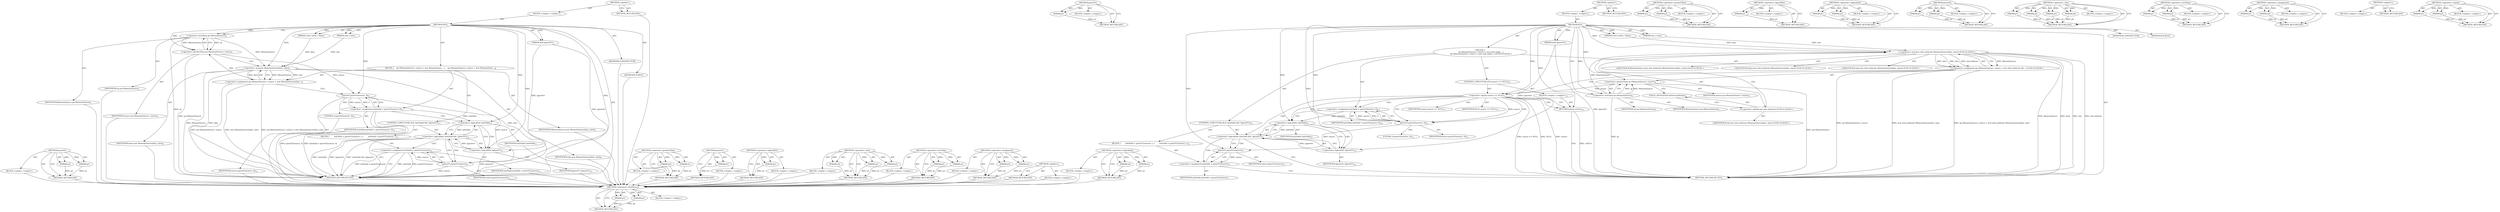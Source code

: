 digraph "&lt;operator&gt;.equals" {
vulnerable_89 [label=<(METHOD,parseV2)>];
vulnerable_90 [label=<(PARAM,p1)>];
vulnerable_91 [label=<(PARAM,p2)>];
vulnerable_92 [label=<(BLOCK,&lt;empty&gt;,&lt;empty&gt;)>];
vulnerable_93 [label=<(METHOD_RETURN,ANY)>];
vulnerable_6 [label=<(METHOD,&lt;global&gt;)<SUB>1</SUB>>];
vulnerable_7 [label=<(BLOCK,&lt;empty&gt;,&lt;empty&gt;)<SUB>1</SUB>>];
vulnerable_8 [label=<(METHOD,ID3)<SUB>1</SUB>>];
vulnerable_9 [label=<(PARAM,const uint8_t *data)<SUB>1</SUB>>];
vulnerable_10 [label=<(PARAM,size_t size)<SUB>1</SUB>>];
vulnerable_11 [label=<(PARAM,bool ignoreV1)<SUB>1</SUB>>];
vulnerable_12 [label=<(BLOCK,{
    sp&lt;MemorySource&gt; source = new MemorySourc...,{
    sp&lt;MemorySource&gt; source = new MemorySourc...)<SUB>8</SUB>>];
vulnerable_13 [label=<(&lt;operator&gt;.assignment,sp&lt;MemorySource&gt; source = new MemorySource(data...)<SUB>9</SUB>>];
vulnerable_14 [label=<(&lt;operator&gt;.greaterThan,sp&lt;MemorySource&gt; source)<SUB>9</SUB>>];
vulnerable_15 [label=<(&lt;operator&gt;.lessThan,sp&lt;MemorySource)<SUB>9</SUB>>];
vulnerable_16 [label=<(IDENTIFIER,sp,sp&lt;MemorySource)<SUB>9</SUB>>];
vulnerable_17 [label=<(IDENTIFIER,MemorySource,sp&lt;MemorySource)<SUB>9</SUB>>];
vulnerable_18 [label=<(IDENTIFIER,source,sp&lt;MemorySource&gt; source)<SUB>9</SUB>>];
vulnerable_19 [label=<(&lt;operator&gt;.new,new MemorySource(data, size))<SUB>9</SUB>>];
vulnerable_20 [label=<(IDENTIFIER,MemorySource,new MemorySource(data, size))<SUB>9</SUB>>];
vulnerable_21 [label=<(IDENTIFIER,data,new MemorySource(data, size))<SUB>9</SUB>>];
vulnerable_22 [label=<(IDENTIFIER,size,new MemorySource(data, size))<SUB>9</SUB>>];
vulnerable_23 [label=<(&lt;operator&gt;.assignment,mIsValid = parseV2(source, 0))<SUB>11</SUB>>];
vulnerable_24 [label=<(IDENTIFIER,mIsValid,mIsValid = parseV2(source, 0))<SUB>11</SUB>>];
vulnerable_25 [label=<(parseV2,parseV2(source, 0))<SUB>11</SUB>>];
vulnerable_26 [label=<(IDENTIFIER,source,parseV2(source, 0))<SUB>11</SUB>>];
vulnerable_27 [label=<(LITERAL,0,parseV2(source, 0))<SUB>11</SUB>>];
vulnerable_28 [label=<(CONTROL_STRUCTURE,IF,if (!mIsValid &amp;&amp; !ignoreV1))<SUB>13</SUB>>];
vulnerable_29 [label=<(&lt;operator&gt;.logicalAnd,!mIsValid &amp;&amp; !ignoreV1)<SUB>13</SUB>>];
vulnerable_30 [label=<(&lt;operator&gt;.logicalNot,!mIsValid)<SUB>13</SUB>>];
vulnerable_31 [label=<(IDENTIFIER,mIsValid,!mIsValid)<SUB>13</SUB>>];
vulnerable_32 [label=<(&lt;operator&gt;.logicalNot,!ignoreV1)<SUB>13</SUB>>];
vulnerable_33 [label=<(IDENTIFIER,ignoreV1,!ignoreV1)<SUB>13</SUB>>];
vulnerable_34 [label=<(BLOCK,{
        mIsValid = parseV1(source);
 },{
        mIsValid = parseV1(source);
 })<SUB>13</SUB>>];
vulnerable_35 [label=<(&lt;operator&gt;.assignment,mIsValid = parseV1(source))<SUB>14</SUB>>];
vulnerable_36 [label=<(IDENTIFIER,mIsValid,mIsValid = parseV1(source))<SUB>14</SUB>>];
vulnerable_37 [label=<(parseV1,parseV1(source))<SUB>14</SUB>>];
vulnerable_38 [label=<(IDENTIFIER,source,parseV1(source))<SUB>14</SUB>>];
vulnerable_39 [label=<(MODIFIER,CONSTRUCTOR)>];
vulnerable_40 [label=<(MODIFIER,PUBLIC)>];
vulnerable_41 [label=<(METHOD_RETURN,ID3.ID3)<SUB>1</SUB>>];
vulnerable_43 [label=<(METHOD_RETURN,ANY)<SUB>1</SUB>>];
vulnerable_73 [label=<(METHOD,&lt;operator&gt;.greaterThan)>];
vulnerable_74 [label=<(PARAM,p1)>];
vulnerable_75 [label=<(PARAM,p2)>];
vulnerable_76 [label=<(BLOCK,&lt;empty&gt;,&lt;empty&gt;)>];
vulnerable_77 [label=<(METHOD_RETURN,ANY)>];
vulnerable_103 [label=<(METHOD,parseV1)>];
vulnerable_104 [label=<(PARAM,p1)>];
vulnerable_105 [label=<(BLOCK,&lt;empty&gt;,&lt;empty&gt;)>];
vulnerable_106 [label=<(METHOD_RETURN,ANY)>];
vulnerable_99 [label=<(METHOD,&lt;operator&gt;.logicalNot)>];
vulnerable_100 [label=<(PARAM,p1)>];
vulnerable_101 [label=<(BLOCK,&lt;empty&gt;,&lt;empty&gt;)>];
vulnerable_102 [label=<(METHOD_RETURN,ANY)>];
vulnerable_83 [label=<(METHOD,&lt;operator&gt;.new)>];
vulnerable_84 [label=<(PARAM,p1)>];
vulnerable_85 [label=<(PARAM,p2)>];
vulnerable_86 [label=<(PARAM,p3)>];
vulnerable_87 [label=<(BLOCK,&lt;empty&gt;,&lt;empty&gt;)>];
vulnerable_88 [label=<(METHOD_RETURN,ANY)>];
vulnerable_78 [label=<(METHOD,&lt;operator&gt;.lessThan)>];
vulnerable_79 [label=<(PARAM,p1)>];
vulnerable_80 [label=<(PARAM,p2)>];
vulnerable_81 [label=<(BLOCK,&lt;empty&gt;,&lt;empty&gt;)>];
vulnerable_82 [label=<(METHOD_RETURN,ANY)>];
vulnerable_68 [label=<(METHOD,&lt;operator&gt;.assignment)>];
vulnerable_69 [label=<(PARAM,p1)>];
vulnerable_70 [label=<(PARAM,p2)>];
vulnerable_71 [label=<(BLOCK,&lt;empty&gt;,&lt;empty&gt;)>];
vulnerable_72 [label=<(METHOD_RETURN,ANY)>];
vulnerable_62 [label=<(METHOD,&lt;global&gt;)<SUB>1</SUB>>];
vulnerable_63 [label=<(BLOCK,&lt;empty&gt;,&lt;empty&gt;)>];
vulnerable_64 [label=<(METHOD_RETURN,ANY)>];
vulnerable_94 [label=<(METHOD,&lt;operator&gt;.logicalAnd)>];
vulnerable_95 [label=<(PARAM,p1)>];
vulnerable_96 [label=<(PARAM,p2)>];
vulnerable_97 [label=<(BLOCK,&lt;empty&gt;,&lt;empty&gt;)>];
vulnerable_98 [label=<(METHOD_RETURN,ANY)>];
fixed_99 [label=<(METHOD,&lt;operator&gt;.fieldAccess)>];
fixed_100 [label=<(PARAM,p1)>];
fixed_101 [label=<(PARAM,p2)>];
fixed_102 [label=<(BLOCK,&lt;empty&gt;,&lt;empty&gt;)>];
fixed_103 [label=<(METHOD_RETURN,ANY)>];
fixed_123 [label=<(METHOD,parseV1)>];
fixed_124 [label=<(PARAM,p1)>];
fixed_125 [label=<(BLOCK,&lt;empty&gt;,&lt;empty&gt;)>];
fixed_126 [label=<(METHOD_RETURN,ANY)>];
fixed_6 [label=<(METHOD,&lt;global&gt;)<SUB>1</SUB>>];
fixed_7 [label=<(BLOCK,&lt;empty&gt;,&lt;empty&gt;)<SUB>1</SUB>>];
fixed_8 [label=<(METHOD,ID3)<SUB>1</SUB>>];
fixed_9 [label=<(PARAM,const uint8_t *data)<SUB>1</SUB>>];
fixed_10 [label=<(PARAM,size_t size)<SUB>1</SUB>>];
fixed_11 [label=<(PARAM,bool ignoreV1)<SUB>1</SUB>>];
fixed_12 [label="<(BLOCK,{
    sp&lt;MemorySource&gt; source = new (std::nothr...,{
    sp&lt;MemorySource&gt; source = new (std::nothr...)<SUB>8</SUB>>"];
fixed_13 [label="<(&lt;operator&gt;.assignment,sp&lt;MemorySource&gt; source = new (std::nothrow) Me...)<SUB>9</SUB>>"];
fixed_14 [label=<(&lt;operator&gt;.greaterThan,sp&lt;MemorySource&gt; source)<SUB>9</SUB>>];
fixed_15 [label=<(&lt;operator&gt;.lessThan,sp&lt;MemorySource)<SUB>9</SUB>>];
fixed_16 [label=<(IDENTIFIER,sp,sp&lt;MemorySource)<SUB>9</SUB>>];
fixed_17 [label=<(IDENTIFIER,MemorySource,sp&lt;MemorySource)<SUB>9</SUB>>];
fixed_18 [label=<(IDENTIFIER,source,sp&lt;MemorySource&gt; source)<SUB>9</SUB>>];
fixed_19 [label="<(&lt;operator&gt;.new,new (std::nothrow) MemorySource(data, size))<SUB>9</SUB>>"];
fixed_20 [label="<(IDENTIFIER,MemorySource,new (std::nothrow) MemorySource(data, size))<SUB>9</SUB>>"];
fixed_21 [label="<(IDENTIFIER,data,new (std::nothrow) MemorySource(data, size))<SUB>9</SUB>>"];
fixed_22 [label="<(IDENTIFIER,size,new (std::nothrow) MemorySource(data, size))<SUB>9</SUB>>"];
fixed_23 [label="<(&lt;operator&gt;.fieldAccess,std::nothrow)<SUB>9</SUB>>"];
fixed_24 [label="<(IDENTIFIER,std,new (std::nothrow) MemorySource(data, size))<SUB>9</SUB>>"];
fixed_25 [label=<(FIELD_IDENTIFIER,nothrow,nothrow)<SUB>9</SUB>>];
fixed_26 [label=<(CONTROL_STRUCTURE,IF,if (source == NULL))<SUB>11</SUB>>];
fixed_27 [label=<(&lt;operator&gt;.equals,source == NULL)<SUB>11</SUB>>];
fixed_28 [label=<(IDENTIFIER,source,source == NULL)<SUB>11</SUB>>];
fixed_29 [label=<(IDENTIFIER,NULL,source == NULL)<SUB>11</SUB>>];
fixed_30 [label=<(BLOCK,&lt;empty&gt;,&lt;empty&gt;)<SUB>12</SUB>>];
fixed_31 [label=<(RETURN,return;,return;)<SUB>12</SUB>>];
fixed_32 [label=<(&lt;operator&gt;.assignment,mIsValid = parseV2(source, 0))<SUB>14</SUB>>];
fixed_33 [label=<(IDENTIFIER,mIsValid,mIsValid = parseV2(source, 0))<SUB>14</SUB>>];
fixed_34 [label=<(parseV2,parseV2(source, 0))<SUB>14</SUB>>];
fixed_35 [label=<(IDENTIFIER,source,parseV2(source, 0))<SUB>14</SUB>>];
fixed_36 [label=<(LITERAL,0,parseV2(source, 0))<SUB>14</SUB>>];
fixed_37 [label=<(CONTROL_STRUCTURE,IF,if (!mIsValid &amp;&amp; !ignoreV1))<SUB>16</SUB>>];
fixed_38 [label=<(&lt;operator&gt;.logicalAnd,!mIsValid &amp;&amp; !ignoreV1)<SUB>16</SUB>>];
fixed_39 [label=<(&lt;operator&gt;.logicalNot,!mIsValid)<SUB>16</SUB>>];
fixed_40 [label=<(IDENTIFIER,mIsValid,!mIsValid)<SUB>16</SUB>>];
fixed_41 [label=<(&lt;operator&gt;.logicalNot,!ignoreV1)<SUB>16</SUB>>];
fixed_42 [label=<(IDENTIFIER,ignoreV1,!ignoreV1)<SUB>16</SUB>>];
fixed_43 [label=<(BLOCK,{
        mIsValid = parseV1(source);
 },{
        mIsValid = parseV1(source);
 })<SUB>16</SUB>>];
fixed_44 [label=<(&lt;operator&gt;.assignment,mIsValid = parseV1(source))<SUB>17</SUB>>];
fixed_45 [label=<(IDENTIFIER,mIsValid,mIsValid = parseV1(source))<SUB>17</SUB>>];
fixed_46 [label=<(parseV1,parseV1(source))<SUB>17</SUB>>];
fixed_47 [label=<(IDENTIFIER,source,parseV1(source))<SUB>17</SUB>>];
fixed_48 [label=<(MODIFIER,CONSTRUCTOR)>];
fixed_49 [label=<(MODIFIER,PUBLIC)>];
fixed_50 [label=<(METHOD_RETURN,ID3.ID3)<SUB>1</SUB>>];
fixed_52 [label=<(METHOD_RETURN,ANY)<SUB>1</SUB>>];
fixed_82 [label=<(METHOD,&lt;operator&gt;.greaterThan)>];
fixed_83 [label=<(PARAM,p1)>];
fixed_84 [label=<(PARAM,p2)>];
fixed_85 [label=<(BLOCK,&lt;empty&gt;,&lt;empty&gt;)>];
fixed_86 [label=<(METHOD_RETURN,ANY)>];
fixed_119 [label=<(METHOD,&lt;operator&gt;.logicalNot)>];
fixed_120 [label=<(PARAM,p1)>];
fixed_121 [label=<(BLOCK,&lt;empty&gt;,&lt;empty&gt;)>];
fixed_122 [label=<(METHOD_RETURN,ANY)>];
fixed_114 [label=<(METHOD,&lt;operator&gt;.logicalAnd)>];
fixed_115 [label=<(PARAM,p1)>];
fixed_116 [label=<(PARAM,p2)>];
fixed_117 [label=<(BLOCK,&lt;empty&gt;,&lt;empty&gt;)>];
fixed_118 [label=<(METHOD_RETURN,ANY)>];
fixed_109 [label=<(METHOD,parseV2)>];
fixed_110 [label=<(PARAM,p1)>];
fixed_111 [label=<(PARAM,p2)>];
fixed_112 [label=<(BLOCK,&lt;empty&gt;,&lt;empty&gt;)>];
fixed_113 [label=<(METHOD_RETURN,ANY)>];
fixed_92 [label=<(METHOD,&lt;operator&gt;.new)>];
fixed_93 [label=<(PARAM,p1)>];
fixed_94 [label=<(PARAM,p2)>];
fixed_95 [label=<(PARAM,p3)>];
fixed_96 [label=<(PARAM,p4)>];
fixed_97 [label=<(BLOCK,&lt;empty&gt;,&lt;empty&gt;)>];
fixed_98 [label=<(METHOD_RETURN,ANY)>];
fixed_87 [label=<(METHOD,&lt;operator&gt;.lessThan)>];
fixed_88 [label=<(PARAM,p1)>];
fixed_89 [label=<(PARAM,p2)>];
fixed_90 [label=<(BLOCK,&lt;empty&gt;,&lt;empty&gt;)>];
fixed_91 [label=<(METHOD_RETURN,ANY)>];
fixed_77 [label=<(METHOD,&lt;operator&gt;.assignment)>];
fixed_78 [label=<(PARAM,p1)>];
fixed_79 [label=<(PARAM,p2)>];
fixed_80 [label=<(BLOCK,&lt;empty&gt;,&lt;empty&gt;)>];
fixed_81 [label=<(METHOD_RETURN,ANY)>];
fixed_71 [label=<(METHOD,&lt;global&gt;)<SUB>1</SUB>>];
fixed_72 [label=<(BLOCK,&lt;empty&gt;,&lt;empty&gt;)>];
fixed_73 [label=<(METHOD_RETURN,ANY)>];
fixed_104 [label=<(METHOD,&lt;operator&gt;.equals)>];
fixed_105 [label=<(PARAM,p1)>];
fixed_106 [label=<(PARAM,p2)>];
fixed_107 [label=<(BLOCK,&lt;empty&gt;,&lt;empty&gt;)>];
fixed_108 [label=<(METHOD_RETURN,ANY)>];
vulnerable_89 -> vulnerable_90  [key=0, label="AST: "];
vulnerable_89 -> vulnerable_90  [key=1, label="DDG: "];
vulnerable_89 -> vulnerable_92  [key=0, label="AST: "];
vulnerable_89 -> vulnerable_91  [key=0, label="AST: "];
vulnerable_89 -> vulnerable_91  [key=1, label="DDG: "];
vulnerable_89 -> vulnerable_93  [key=0, label="AST: "];
vulnerable_89 -> vulnerable_93  [key=1, label="CFG: "];
vulnerable_90 -> vulnerable_93  [key=0, label="DDG: p1"];
vulnerable_91 -> vulnerable_93  [key=0, label="DDG: p2"];
vulnerable_92 -> fixed_99  [key=0];
vulnerable_93 -> fixed_99  [key=0];
vulnerable_6 -> vulnerable_7  [key=0, label="AST: "];
vulnerable_6 -> vulnerable_43  [key=0, label="AST: "];
vulnerable_6 -> vulnerable_43  [key=1, label="CFG: "];
vulnerable_7 -> vulnerable_8  [key=0, label="AST: "];
vulnerable_8 -> vulnerable_9  [key=0, label="AST: "];
vulnerable_8 -> vulnerable_9  [key=1, label="DDG: "];
vulnerable_8 -> vulnerable_10  [key=0, label="AST: "];
vulnerable_8 -> vulnerable_10  [key=1, label="DDG: "];
vulnerable_8 -> vulnerable_11  [key=0, label="AST: "];
vulnerable_8 -> vulnerable_11  [key=1, label="DDG: "];
vulnerable_8 -> vulnerable_12  [key=0, label="AST: "];
vulnerable_8 -> vulnerable_39  [key=0, label="AST: "];
vulnerable_8 -> vulnerable_40  [key=0, label="AST: "];
vulnerable_8 -> vulnerable_41  [key=0, label="AST: "];
vulnerable_8 -> vulnerable_15  [key=0, label="CFG: "];
vulnerable_8 -> vulnerable_15  [key=1, label="DDG: "];
vulnerable_8 -> vulnerable_14  [key=0, label="DDG: "];
vulnerable_8 -> vulnerable_19  [key=0, label="DDG: "];
vulnerable_8 -> vulnerable_25  [key=0, label="DDG: "];
vulnerable_8 -> vulnerable_30  [key=0, label="DDG: "];
vulnerable_8 -> vulnerable_32  [key=0, label="DDG: "];
vulnerable_8 -> vulnerable_37  [key=0, label="DDG: "];
vulnerable_9 -> vulnerable_19  [key=0, label="DDG: data"];
vulnerable_10 -> vulnerable_19  [key=0, label="DDG: size"];
vulnerable_11 -> vulnerable_41  [key=0, label="DDG: ignoreV1"];
vulnerable_11 -> vulnerable_32  [key=0, label="DDG: ignoreV1"];
vulnerable_12 -> vulnerable_13  [key=0, label="AST: "];
vulnerable_12 -> vulnerable_23  [key=0, label="AST: "];
vulnerable_12 -> vulnerable_28  [key=0, label="AST: "];
vulnerable_13 -> vulnerable_14  [key=0, label="AST: "];
vulnerable_13 -> vulnerable_19  [key=0, label="AST: "];
vulnerable_13 -> vulnerable_25  [key=0, label="CFG: "];
vulnerable_13 -> vulnerable_41  [key=0, label="DDG: sp&lt;MemorySource&gt; source"];
vulnerable_13 -> vulnerable_41  [key=1, label="DDG: new MemorySource(data, size)"];
vulnerable_13 -> vulnerable_41  [key=2, label="DDG: sp&lt;MemorySource&gt; source = new MemorySource(data, size)"];
vulnerable_14 -> vulnerable_15  [key=0, label="AST: "];
vulnerable_14 -> vulnerable_18  [key=0, label="AST: "];
vulnerable_14 -> vulnerable_19  [key=0, label="CFG: "];
vulnerable_14 -> vulnerable_41  [key=0, label="DDG: sp&lt;MemorySource"];
vulnerable_14 -> vulnerable_25  [key=0, label="DDG: source"];
vulnerable_15 -> vulnerable_16  [key=0, label="AST: "];
vulnerable_15 -> vulnerable_17  [key=0, label="AST: "];
vulnerable_15 -> vulnerable_14  [key=0, label="CFG: "];
vulnerable_15 -> vulnerable_14  [key=1, label="DDG: sp"];
vulnerable_15 -> vulnerable_14  [key=2, label="DDG: MemorySource"];
vulnerable_15 -> vulnerable_41  [key=0, label="DDG: sp"];
vulnerable_15 -> vulnerable_19  [key=0, label="DDG: MemorySource"];
vulnerable_16 -> fixed_99  [key=0];
vulnerable_17 -> fixed_99  [key=0];
vulnerable_18 -> fixed_99  [key=0];
vulnerable_19 -> vulnerable_20  [key=0, label="AST: "];
vulnerable_19 -> vulnerable_21  [key=0, label="AST: "];
vulnerable_19 -> vulnerable_22  [key=0, label="AST: "];
vulnerable_19 -> vulnerable_13  [key=0, label="CFG: "];
vulnerable_19 -> vulnerable_13  [key=1, label="DDG: MemorySource"];
vulnerable_19 -> vulnerable_13  [key=2, label="DDG: data"];
vulnerable_19 -> vulnerable_13  [key=3, label="DDG: size"];
vulnerable_19 -> vulnerable_41  [key=0, label="DDG: MemorySource"];
vulnerable_19 -> vulnerable_41  [key=1, label="DDG: data"];
vulnerable_19 -> vulnerable_41  [key=2, label="DDG: size"];
vulnerable_20 -> fixed_99  [key=0];
vulnerable_21 -> fixed_99  [key=0];
vulnerable_22 -> fixed_99  [key=0];
vulnerable_23 -> vulnerable_24  [key=0, label="AST: "];
vulnerable_23 -> vulnerable_25  [key=0, label="AST: "];
vulnerable_23 -> vulnerable_30  [key=0, label="CFG: "];
vulnerable_23 -> vulnerable_30  [key=1, label="DDG: mIsValid"];
vulnerable_23 -> vulnerable_41  [key=0, label="DDG: parseV2(source, 0)"];
vulnerable_23 -> vulnerable_41  [key=1, label="DDG: mIsValid = parseV2(source, 0)"];
vulnerable_24 -> fixed_99  [key=0];
vulnerable_25 -> vulnerable_26  [key=0, label="AST: "];
vulnerable_25 -> vulnerable_27  [key=0, label="AST: "];
vulnerable_25 -> vulnerable_23  [key=0, label="CFG: "];
vulnerable_25 -> vulnerable_23  [key=1, label="DDG: source"];
vulnerable_25 -> vulnerable_23  [key=2, label="DDG: 0"];
vulnerable_25 -> vulnerable_37  [key=0, label="DDG: source"];
vulnerable_26 -> fixed_99  [key=0];
vulnerable_27 -> fixed_99  [key=0];
vulnerable_28 -> vulnerable_29  [key=0, label="AST: "];
vulnerable_28 -> vulnerable_34  [key=0, label="AST: "];
vulnerable_29 -> vulnerable_30  [key=0, label="AST: "];
vulnerable_29 -> vulnerable_32  [key=0, label="AST: "];
vulnerable_29 -> vulnerable_41  [key=0, label="CFG: "];
vulnerable_29 -> vulnerable_41  [key=1, label="DDG: !mIsValid"];
vulnerable_29 -> vulnerable_41  [key=2, label="DDG: !ignoreV1"];
vulnerable_29 -> vulnerable_41  [key=3, label="DDG: !mIsValid &amp;&amp; !ignoreV1"];
vulnerable_29 -> vulnerable_37  [key=0, label="CFG: "];
vulnerable_29 -> vulnerable_37  [key=1, label="CDG: "];
vulnerable_29 -> vulnerable_35  [key=0, label="CDG: "];
vulnerable_30 -> vulnerable_31  [key=0, label="AST: "];
vulnerable_30 -> vulnerable_29  [key=0, label="CFG: "];
vulnerable_30 -> vulnerable_29  [key=1, label="DDG: mIsValid"];
vulnerable_30 -> vulnerable_32  [key=0, label="CFG: "];
vulnerable_30 -> vulnerable_32  [key=1, label="CDG: "];
vulnerable_31 -> fixed_99  [key=0];
vulnerable_32 -> vulnerable_33  [key=0, label="AST: "];
vulnerable_32 -> vulnerable_29  [key=0, label="CFG: "];
vulnerable_32 -> vulnerable_29  [key=1, label="DDG: ignoreV1"];
vulnerable_32 -> vulnerable_41  [key=0, label="DDG: ignoreV1"];
vulnerable_33 -> fixed_99  [key=0];
vulnerable_34 -> vulnerable_35  [key=0, label="AST: "];
vulnerable_35 -> vulnerable_36  [key=0, label="AST: "];
vulnerable_35 -> vulnerable_37  [key=0, label="AST: "];
vulnerable_35 -> vulnerable_41  [key=0, label="CFG: "];
vulnerable_35 -> vulnerable_41  [key=1, label="DDG: mIsValid"];
vulnerable_35 -> vulnerable_41  [key=2, label="DDG: parseV1(source)"];
vulnerable_35 -> vulnerable_41  [key=3, label="DDG: mIsValid = parseV1(source)"];
vulnerable_36 -> fixed_99  [key=0];
vulnerable_37 -> vulnerable_38  [key=0, label="AST: "];
vulnerable_37 -> vulnerable_35  [key=0, label="CFG: "];
vulnerable_37 -> vulnerable_35  [key=1, label="DDG: source"];
vulnerable_37 -> vulnerable_41  [key=0, label="DDG: source"];
vulnerable_38 -> fixed_99  [key=0];
vulnerable_39 -> fixed_99  [key=0];
vulnerable_40 -> fixed_99  [key=0];
vulnerable_41 -> fixed_99  [key=0];
vulnerable_43 -> fixed_99  [key=0];
vulnerable_73 -> vulnerable_74  [key=0, label="AST: "];
vulnerable_73 -> vulnerable_74  [key=1, label="DDG: "];
vulnerable_73 -> vulnerable_76  [key=0, label="AST: "];
vulnerable_73 -> vulnerable_75  [key=0, label="AST: "];
vulnerable_73 -> vulnerable_75  [key=1, label="DDG: "];
vulnerable_73 -> vulnerable_77  [key=0, label="AST: "];
vulnerable_73 -> vulnerable_77  [key=1, label="CFG: "];
vulnerable_74 -> vulnerable_77  [key=0, label="DDG: p1"];
vulnerable_75 -> vulnerable_77  [key=0, label="DDG: p2"];
vulnerable_76 -> fixed_99  [key=0];
vulnerable_77 -> fixed_99  [key=0];
vulnerable_103 -> vulnerable_104  [key=0, label="AST: "];
vulnerable_103 -> vulnerable_104  [key=1, label="DDG: "];
vulnerable_103 -> vulnerable_105  [key=0, label="AST: "];
vulnerable_103 -> vulnerable_106  [key=0, label="AST: "];
vulnerable_103 -> vulnerable_106  [key=1, label="CFG: "];
vulnerable_104 -> vulnerable_106  [key=0, label="DDG: p1"];
vulnerable_105 -> fixed_99  [key=0];
vulnerable_106 -> fixed_99  [key=0];
vulnerable_99 -> vulnerable_100  [key=0, label="AST: "];
vulnerable_99 -> vulnerable_100  [key=1, label="DDG: "];
vulnerable_99 -> vulnerable_101  [key=0, label="AST: "];
vulnerable_99 -> vulnerable_102  [key=0, label="AST: "];
vulnerable_99 -> vulnerable_102  [key=1, label="CFG: "];
vulnerable_100 -> vulnerable_102  [key=0, label="DDG: p1"];
vulnerable_101 -> fixed_99  [key=0];
vulnerable_102 -> fixed_99  [key=0];
vulnerable_83 -> vulnerable_84  [key=0, label="AST: "];
vulnerable_83 -> vulnerable_84  [key=1, label="DDG: "];
vulnerable_83 -> vulnerable_87  [key=0, label="AST: "];
vulnerable_83 -> vulnerable_85  [key=0, label="AST: "];
vulnerable_83 -> vulnerable_85  [key=1, label="DDG: "];
vulnerable_83 -> vulnerable_88  [key=0, label="AST: "];
vulnerable_83 -> vulnerable_88  [key=1, label="CFG: "];
vulnerable_83 -> vulnerable_86  [key=0, label="AST: "];
vulnerable_83 -> vulnerable_86  [key=1, label="DDG: "];
vulnerable_84 -> vulnerable_88  [key=0, label="DDG: p1"];
vulnerable_85 -> vulnerable_88  [key=0, label="DDG: p2"];
vulnerable_86 -> vulnerable_88  [key=0, label="DDG: p3"];
vulnerable_87 -> fixed_99  [key=0];
vulnerable_88 -> fixed_99  [key=0];
vulnerable_78 -> vulnerable_79  [key=0, label="AST: "];
vulnerable_78 -> vulnerable_79  [key=1, label="DDG: "];
vulnerable_78 -> vulnerable_81  [key=0, label="AST: "];
vulnerable_78 -> vulnerable_80  [key=0, label="AST: "];
vulnerable_78 -> vulnerable_80  [key=1, label="DDG: "];
vulnerable_78 -> vulnerable_82  [key=0, label="AST: "];
vulnerable_78 -> vulnerable_82  [key=1, label="CFG: "];
vulnerable_79 -> vulnerable_82  [key=0, label="DDG: p1"];
vulnerable_80 -> vulnerable_82  [key=0, label="DDG: p2"];
vulnerable_81 -> fixed_99  [key=0];
vulnerable_82 -> fixed_99  [key=0];
vulnerable_68 -> vulnerable_69  [key=0, label="AST: "];
vulnerable_68 -> vulnerable_69  [key=1, label="DDG: "];
vulnerable_68 -> vulnerable_71  [key=0, label="AST: "];
vulnerable_68 -> vulnerable_70  [key=0, label="AST: "];
vulnerable_68 -> vulnerable_70  [key=1, label="DDG: "];
vulnerable_68 -> vulnerable_72  [key=0, label="AST: "];
vulnerable_68 -> vulnerable_72  [key=1, label="CFG: "];
vulnerable_69 -> vulnerable_72  [key=0, label="DDG: p1"];
vulnerable_70 -> vulnerable_72  [key=0, label="DDG: p2"];
vulnerable_71 -> fixed_99  [key=0];
vulnerable_72 -> fixed_99  [key=0];
vulnerable_62 -> vulnerable_63  [key=0, label="AST: "];
vulnerable_62 -> vulnerable_64  [key=0, label="AST: "];
vulnerable_62 -> vulnerable_64  [key=1, label="CFG: "];
vulnerable_63 -> fixed_99  [key=0];
vulnerable_64 -> fixed_99  [key=0];
vulnerable_94 -> vulnerable_95  [key=0, label="AST: "];
vulnerable_94 -> vulnerable_95  [key=1, label="DDG: "];
vulnerable_94 -> vulnerable_97  [key=0, label="AST: "];
vulnerable_94 -> vulnerable_96  [key=0, label="AST: "];
vulnerable_94 -> vulnerable_96  [key=1, label="DDG: "];
vulnerable_94 -> vulnerable_98  [key=0, label="AST: "];
vulnerable_94 -> vulnerable_98  [key=1, label="CFG: "];
vulnerable_95 -> vulnerable_98  [key=0, label="DDG: p1"];
vulnerable_96 -> vulnerable_98  [key=0, label="DDG: p2"];
vulnerable_97 -> fixed_99  [key=0];
vulnerable_98 -> fixed_99  [key=0];
fixed_99 -> fixed_100  [key=0, label="AST: "];
fixed_99 -> fixed_100  [key=1, label="DDG: "];
fixed_99 -> fixed_102  [key=0, label="AST: "];
fixed_99 -> fixed_101  [key=0, label="AST: "];
fixed_99 -> fixed_101  [key=1, label="DDG: "];
fixed_99 -> fixed_103  [key=0, label="AST: "];
fixed_99 -> fixed_103  [key=1, label="CFG: "];
fixed_100 -> fixed_103  [key=0, label="DDG: p1"];
fixed_101 -> fixed_103  [key=0, label="DDG: p2"];
fixed_123 -> fixed_124  [key=0, label="AST: "];
fixed_123 -> fixed_124  [key=1, label="DDG: "];
fixed_123 -> fixed_125  [key=0, label="AST: "];
fixed_123 -> fixed_126  [key=0, label="AST: "];
fixed_123 -> fixed_126  [key=1, label="CFG: "];
fixed_124 -> fixed_126  [key=0, label="DDG: p1"];
fixed_6 -> fixed_7  [key=0, label="AST: "];
fixed_6 -> fixed_52  [key=0, label="AST: "];
fixed_6 -> fixed_52  [key=1, label="CFG: "];
fixed_7 -> fixed_8  [key=0, label="AST: "];
fixed_8 -> fixed_9  [key=0, label="AST: "];
fixed_8 -> fixed_9  [key=1, label="DDG: "];
fixed_8 -> fixed_10  [key=0, label="AST: "];
fixed_8 -> fixed_10  [key=1, label="DDG: "];
fixed_8 -> fixed_11  [key=0, label="AST: "];
fixed_8 -> fixed_11  [key=1, label="DDG: "];
fixed_8 -> fixed_12  [key=0, label="AST: "];
fixed_8 -> fixed_48  [key=0, label="AST: "];
fixed_8 -> fixed_49  [key=0, label="AST: "];
fixed_8 -> fixed_50  [key=0, label="AST: "];
fixed_8 -> fixed_15  [key=0, label="CFG: "];
fixed_8 -> fixed_15  [key=1, label="DDG: "];
fixed_8 -> fixed_14  [key=0, label="DDG: "];
fixed_8 -> fixed_19  [key=0, label="DDG: "];
fixed_8 -> fixed_27  [key=0, label="DDG: "];
fixed_8 -> fixed_31  [key=0, label="DDG: "];
fixed_8 -> fixed_34  [key=0, label="DDG: "];
fixed_8 -> fixed_39  [key=0, label="DDG: "];
fixed_8 -> fixed_41  [key=0, label="DDG: "];
fixed_8 -> fixed_46  [key=0, label="DDG: "];
fixed_9 -> fixed_19  [key=0, label="DDG: data"];
fixed_10 -> fixed_19  [key=0, label="DDG: size"];
fixed_11 -> fixed_50  [key=0, label="DDG: ignoreV1"];
fixed_11 -> fixed_41  [key=0, label="DDG: ignoreV1"];
fixed_12 -> fixed_13  [key=0, label="AST: "];
fixed_12 -> fixed_26  [key=0, label="AST: "];
fixed_12 -> fixed_32  [key=0, label="AST: "];
fixed_12 -> fixed_37  [key=0, label="AST: "];
fixed_13 -> fixed_14  [key=0, label="AST: "];
fixed_13 -> fixed_19  [key=0, label="AST: "];
fixed_13 -> fixed_27  [key=0, label="CFG: "];
fixed_13 -> fixed_50  [key=0, label="DDG: sp&lt;MemorySource&gt; source"];
fixed_13 -> fixed_50  [key=1, label="DDG: new (std::nothrow) MemorySource(data, size)"];
fixed_13 -> fixed_50  [key=2, label="DDG: sp&lt;MemorySource&gt; source = new (std::nothrow) MemorySource(data, size)"];
fixed_14 -> fixed_15  [key=0, label="AST: "];
fixed_14 -> fixed_18  [key=0, label="AST: "];
fixed_14 -> fixed_25  [key=0, label="CFG: "];
fixed_14 -> fixed_50  [key=0, label="DDG: sp&lt;MemorySource"];
fixed_14 -> fixed_27  [key=0, label="DDG: source"];
fixed_15 -> fixed_16  [key=0, label="AST: "];
fixed_15 -> fixed_17  [key=0, label="AST: "];
fixed_15 -> fixed_14  [key=0, label="CFG: "];
fixed_15 -> fixed_14  [key=1, label="DDG: sp"];
fixed_15 -> fixed_14  [key=2, label="DDG: MemorySource"];
fixed_15 -> fixed_50  [key=0, label="DDG: sp"];
fixed_15 -> fixed_19  [key=0, label="DDG: MemorySource"];
fixed_19 -> fixed_20  [key=0, label="AST: "];
fixed_19 -> fixed_21  [key=0, label="AST: "];
fixed_19 -> fixed_22  [key=0, label="AST: "];
fixed_19 -> fixed_23  [key=0, label="AST: "];
fixed_19 -> fixed_13  [key=0, label="CFG: "];
fixed_19 -> fixed_13  [key=1, label="DDG: MemorySource"];
fixed_19 -> fixed_13  [key=2, label="DDG: data"];
fixed_19 -> fixed_13  [key=3, label="DDG: size"];
fixed_19 -> fixed_13  [key=4, label="DDG: std::nothrow"];
fixed_19 -> fixed_50  [key=0, label="DDG: MemorySource"];
fixed_19 -> fixed_50  [key=1, label="DDG: data"];
fixed_19 -> fixed_50  [key=2, label="DDG: size"];
fixed_19 -> fixed_50  [key=3, label="DDG: std::nothrow"];
fixed_23 -> fixed_24  [key=0, label="AST: "];
fixed_23 -> fixed_25  [key=0, label="AST: "];
fixed_23 -> fixed_19  [key=0, label="CFG: "];
fixed_25 -> fixed_23  [key=0, label="CFG: "];
fixed_26 -> fixed_27  [key=0, label="AST: "];
fixed_26 -> fixed_30  [key=0, label="AST: "];
fixed_27 -> fixed_28  [key=0, label="AST: "];
fixed_27 -> fixed_29  [key=0, label="AST: "];
fixed_27 -> fixed_31  [key=0, label="CFG: "];
fixed_27 -> fixed_31  [key=1, label="CDG: "];
fixed_27 -> fixed_34  [key=0, label="CFG: "];
fixed_27 -> fixed_34  [key=1, label="DDG: source"];
fixed_27 -> fixed_34  [key=2, label="CDG: "];
fixed_27 -> fixed_50  [key=0, label="DDG: source"];
fixed_27 -> fixed_50  [key=1, label="DDG: source == NULL"];
fixed_27 -> fixed_50  [key=2, label="DDG: NULL"];
fixed_27 -> fixed_32  [key=0, label="CDG: "];
fixed_27 -> fixed_38  [key=0, label="CDG: "];
fixed_27 -> fixed_39  [key=0, label="CDG: "];
fixed_30 -> fixed_31  [key=0, label="AST: "];
fixed_31 -> fixed_50  [key=0, label="CFG: "];
fixed_31 -> fixed_50  [key=1, label="DDG: &lt;RET&gt;"];
fixed_32 -> fixed_33  [key=0, label="AST: "];
fixed_32 -> fixed_34  [key=0, label="AST: "];
fixed_32 -> fixed_39  [key=0, label="CFG: "];
fixed_32 -> fixed_39  [key=1, label="DDG: mIsValid"];
fixed_34 -> fixed_35  [key=0, label="AST: "];
fixed_34 -> fixed_36  [key=0, label="AST: "];
fixed_34 -> fixed_32  [key=0, label="CFG: "];
fixed_34 -> fixed_32  [key=1, label="DDG: source"];
fixed_34 -> fixed_32  [key=2, label="DDG: 0"];
fixed_34 -> fixed_46  [key=0, label="DDG: source"];
fixed_37 -> fixed_38  [key=0, label="AST: "];
fixed_37 -> fixed_43  [key=0, label="AST: "];
fixed_38 -> fixed_39  [key=0, label="AST: "];
fixed_38 -> fixed_41  [key=0, label="AST: "];
fixed_38 -> fixed_50  [key=0, label="CFG: "];
fixed_38 -> fixed_46  [key=0, label="CFG: "];
fixed_38 -> fixed_46  [key=1, label="CDG: "];
fixed_38 -> fixed_44  [key=0, label="CDG: "];
fixed_39 -> fixed_40  [key=0, label="AST: "];
fixed_39 -> fixed_38  [key=0, label="CFG: "];
fixed_39 -> fixed_38  [key=1, label="DDG: mIsValid"];
fixed_39 -> fixed_41  [key=0, label="CFG: "];
fixed_39 -> fixed_41  [key=1, label="CDG: "];
fixed_41 -> fixed_42  [key=0, label="AST: "];
fixed_41 -> fixed_38  [key=0, label="CFG: "];
fixed_41 -> fixed_38  [key=1, label="DDG: ignoreV1"];
fixed_43 -> fixed_44  [key=0, label="AST: "];
fixed_44 -> fixed_45  [key=0, label="AST: "];
fixed_44 -> fixed_46  [key=0, label="AST: "];
fixed_44 -> fixed_50  [key=0, label="CFG: "];
fixed_46 -> fixed_47  [key=0, label="AST: "];
fixed_46 -> fixed_44  [key=0, label="CFG: "];
fixed_46 -> fixed_44  [key=1, label="DDG: source"];
fixed_82 -> fixed_83  [key=0, label="AST: "];
fixed_82 -> fixed_83  [key=1, label="DDG: "];
fixed_82 -> fixed_85  [key=0, label="AST: "];
fixed_82 -> fixed_84  [key=0, label="AST: "];
fixed_82 -> fixed_84  [key=1, label="DDG: "];
fixed_82 -> fixed_86  [key=0, label="AST: "];
fixed_82 -> fixed_86  [key=1, label="CFG: "];
fixed_83 -> fixed_86  [key=0, label="DDG: p1"];
fixed_84 -> fixed_86  [key=0, label="DDG: p2"];
fixed_119 -> fixed_120  [key=0, label="AST: "];
fixed_119 -> fixed_120  [key=1, label="DDG: "];
fixed_119 -> fixed_121  [key=0, label="AST: "];
fixed_119 -> fixed_122  [key=0, label="AST: "];
fixed_119 -> fixed_122  [key=1, label="CFG: "];
fixed_120 -> fixed_122  [key=0, label="DDG: p1"];
fixed_114 -> fixed_115  [key=0, label="AST: "];
fixed_114 -> fixed_115  [key=1, label="DDG: "];
fixed_114 -> fixed_117  [key=0, label="AST: "];
fixed_114 -> fixed_116  [key=0, label="AST: "];
fixed_114 -> fixed_116  [key=1, label="DDG: "];
fixed_114 -> fixed_118  [key=0, label="AST: "];
fixed_114 -> fixed_118  [key=1, label="CFG: "];
fixed_115 -> fixed_118  [key=0, label="DDG: p1"];
fixed_116 -> fixed_118  [key=0, label="DDG: p2"];
fixed_109 -> fixed_110  [key=0, label="AST: "];
fixed_109 -> fixed_110  [key=1, label="DDG: "];
fixed_109 -> fixed_112  [key=0, label="AST: "];
fixed_109 -> fixed_111  [key=0, label="AST: "];
fixed_109 -> fixed_111  [key=1, label="DDG: "];
fixed_109 -> fixed_113  [key=0, label="AST: "];
fixed_109 -> fixed_113  [key=1, label="CFG: "];
fixed_110 -> fixed_113  [key=0, label="DDG: p1"];
fixed_111 -> fixed_113  [key=0, label="DDG: p2"];
fixed_92 -> fixed_93  [key=0, label="AST: "];
fixed_92 -> fixed_93  [key=1, label="DDG: "];
fixed_92 -> fixed_97  [key=0, label="AST: "];
fixed_92 -> fixed_94  [key=0, label="AST: "];
fixed_92 -> fixed_94  [key=1, label="DDG: "];
fixed_92 -> fixed_98  [key=0, label="AST: "];
fixed_92 -> fixed_98  [key=1, label="CFG: "];
fixed_92 -> fixed_95  [key=0, label="AST: "];
fixed_92 -> fixed_95  [key=1, label="DDG: "];
fixed_92 -> fixed_96  [key=0, label="AST: "];
fixed_92 -> fixed_96  [key=1, label="DDG: "];
fixed_93 -> fixed_98  [key=0, label="DDG: p1"];
fixed_94 -> fixed_98  [key=0, label="DDG: p2"];
fixed_95 -> fixed_98  [key=0, label="DDG: p3"];
fixed_96 -> fixed_98  [key=0, label="DDG: p4"];
fixed_87 -> fixed_88  [key=0, label="AST: "];
fixed_87 -> fixed_88  [key=1, label="DDG: "];
fixed_87 -> fixed_90  [key=0, label="AST: "];
fixed_87 -> fixed_89  [key=0, label="AST: "];
fixed_87 -> fixed_89  [key=1, label="DDG: "];
fixed_87 -> fixed_91  [key=0, label="AST: "];
fixed_87 -> fixed_91  [key=1, label="CFG: "];
fixed_88 -> fixed_91  [key=0, label="DDG: p1"];
fixed_89 -> fixed_91  [key=0, label="DDG: p2"];
fixed_77 -> fixed_78  [key=0, label="AST: "];
fixed_77 -> fixed_78  [key=1, label="DDG: "];
fixed_77 -> fixed_80  [key=0, label="AST: "];
fixed_77 -> fixed_79  [key=0, label="AST: "];
fixed_77 -> fixed_79  [key=1, label="DDG: "];
fixed_77 -> fixed_81  [key=0, label="AST: "];
fixed_77 -> fixed_81  [key=1, label="CFG: "];
fixed_78 -> fixed_81  [key=0, label="DDG: p1"];
fixed_79 -> fixed_81  [key=0, label="DDG: p2"];
fixed_71 -> fixed_72  [key=0, label="AST: "];
fixed_71 -> fixed_73  [key=0, label="AST: "];
fixed_71 -> fixed_73  [key=1, label="CFG: "];
fixed_104 -> fixed_105  [key=0, label="AST: "];
fixed_104 -> fixed_105  [key=1, label="DDG: "];
fixed_104 -> fixed_107  [key=0, label="AST: "];
fixed_104 -> fixed_106  [key=0, label="AST: "];
fixed_104 -> fixed_106  [key=1, label="DDG: "];
fixed_104 -> fixed_108  [key=0, label="AST: "];
fixed_104 -> fixed_108  [key=1, label="CFG: "];
fixed_105 -> fixed_108  [key=0, label="DDG: p1"];
fixed_106 -> fixed_108  [key=0, label="DDG: p2"];
}
